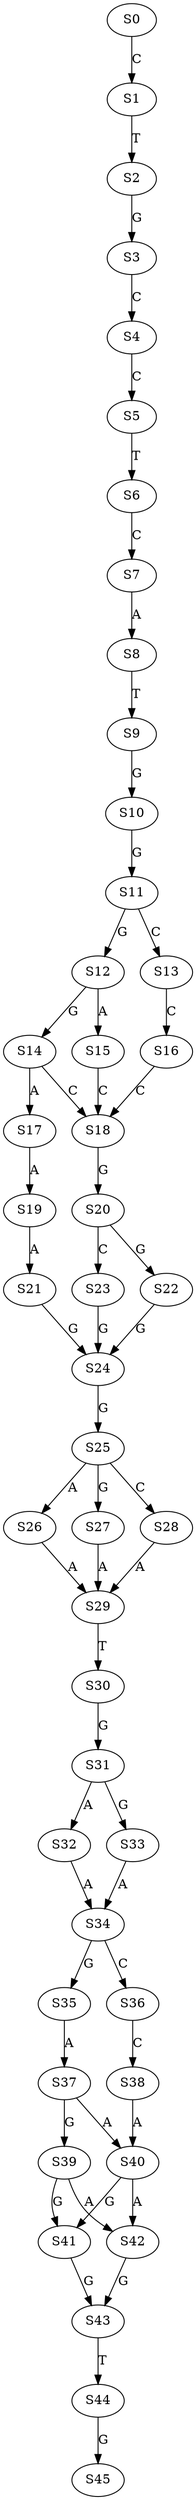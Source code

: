 strict digraph  {
	S0 -> S1 [ label = C ];
	S1 -> S2 [ label = T ];
	S2 -> S3 [ label = G ];
	S3 -> S4 [ label = C ];
	S4 -> S5 [ label = C ];
	S5 -> S6 [ label = T ];
	S6 -> S7 [ label = C ];
	S7 -> S8 [ label = A ];
	S8 -> S9 [ label = T ];
	S9 -> S10 [ label = G ];
	S10 -> S11 [ label = G ];
	S11 -> S12 [ label = G ];
	S11 -> S13 [ label = C ];
	S12 -> S14 [ label = G ];
	S12 -> S15 [ label = A ];
	S13 -> S16 [ label = C ];
	S14 -> S17 [ label = A ];
	S14 -> S18 [ label = C ];
	S15 -> S18 [ label = C ];
	S16 -> S18 [ label = C ];
	S17 -> S19 [ label = A ];
	S18 -> S20 [ label = G ];
	S19 -> S21 [ label = A ];
	S20 -> S22 [ label = G ];
	S20 -> S23 [ label = C ];
	S21 -> S24 [ label = G ];
	S22 -> S24 [ label = G ];
	S23 -> S24 [ label = G ];
	S24 -> S25 [ label = G ];
	S25 -> S26 [ label = A ];
	S25 -> S27 [ label = G ];
	S25 -> S28 [ label = C ];
	S26 -> S29 [ label = A ];
	S27 -> S29 [ label = A ];
	S28 -> S29 [ label = A ];
	S29 -> S30 [ label = T ];
	S30 -> S31 [ label = G ];
	S31 -> S32 [ label = A ];
	S31 -> S33 [ label = G ];
	S32 -> S34 [ label = A ];
	S33 -> S34 [ label = A ];
	S34 -> S35 [ label = G ];
	S34 -> S36 [ label = C ];
	S35 -> S37 [ label = A ];
	S36 -> S38 [ label = C ];
	S37 -> S39 [ label = G ];
	S37 -> S40 [ label = A ];
	S38 -> S40 [ label = A ];
	S39 -> S41 [ label = G ];
	S39 -> S42 [ label = A ];
	S40 -> S42 [ label = A ];
	S40 -> S41 [ label = G ];
	S41 -> S43 [ label = G ];
	S42 -> S43 [ label = G ];
	S43 -> S44 [ label = T ];
	S44 -> S45 [ label = G ];
}
